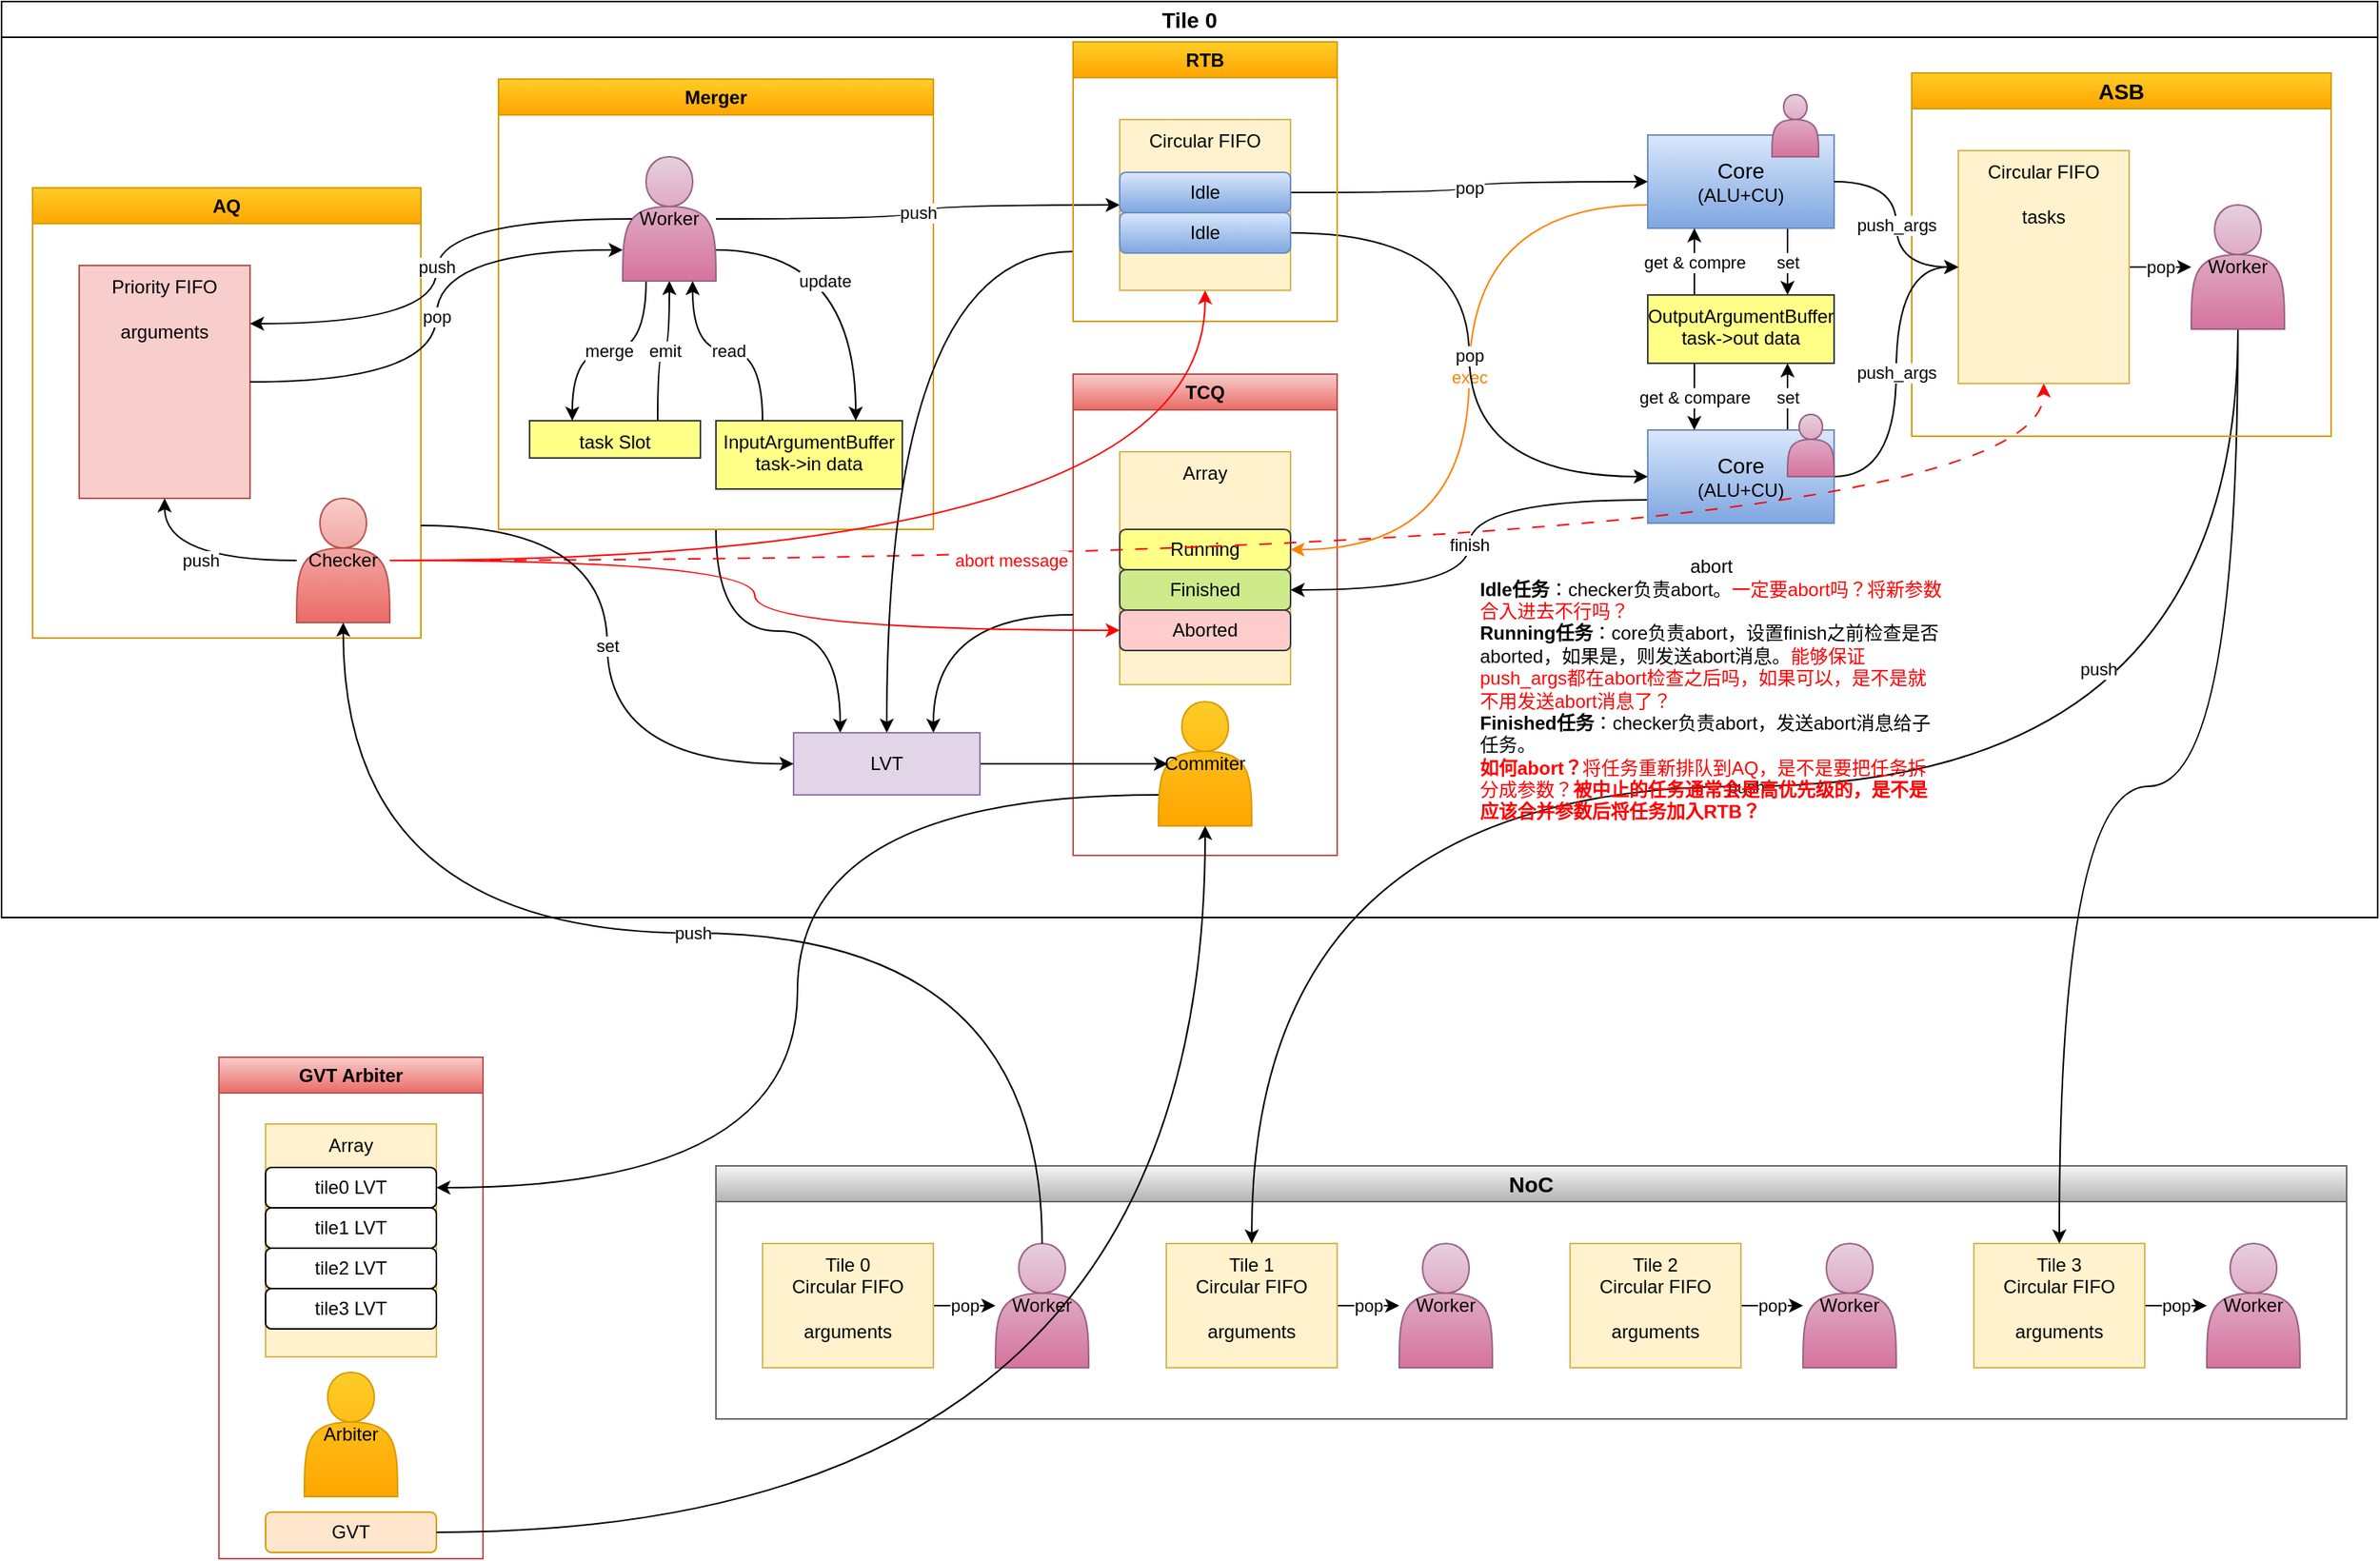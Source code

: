 <mxfile version="24.7.16">
  <diagram name="第 1 页" id="bIVpFGI0XpWCurFE0BPE">
    <mxGraphModel dx="2607" dy="1342" grid="1" gridSize="10" guides="1" tooltips="1" connect="1" arrows="1" fold="1" page="1" pageScale="1" pageWidth="1169" pageHeight="827" math="0" shadow="0">
      <root>
        <mxCell id="0" />
        <mxCell id="1" parent="0" />
        <mxCell id="OI3NP-LYjU-ru6JEcSei-84" value="NoC" style="swimlane;whiteSpace=wrap;html=1;fillColor=#f5f5f5;gradientColor=#b3b3b3;strokeColor=#666666;fontSize=14;" vertex="1" parent="1">
          <mxGeometry x="500" y="790" width="1050" height="163" as="geometry" />
        </mxCell>
        <mxCell id="OI3NP-LYjU-ru6JEcSei-85" value="pop" style="edgeStyle=orthogonalEdgeStyle;rounded=0;orthogonalLoop=1;jettySize=auto;html=1;" edge="1" parent="OI3NP-LYjU-ru6JEcSei-84" source="OI3NP-LYjU-ru6JEcSei-86" target="OI3NP-LYjU-ru6JEcSei-87">
          <mxGeometry relative="1" as="geometry" />
        </mxCell>
        <mxCell id="OI3NP-LYjU-ru6JEcSei-86" value="&lt;div&gt;Tile 0&lt;/div&gt;Circular FIFO&lt;div&gt;&lt;br&gt;&lt;/div&gt;&lt;div&gt;arguments&lt;/div&gt;" style="rounded=0;whiteSpace=wrap;html=1;verticalAlign=top;fillColor=#fff2cc;strokeColor=#d6b656;" vertex="1" parent="OI3NP-LYjU-ru6JEcSei-84">
          <mxGeometry x="30" y="50" width="110" height="80" as="geometry" />
        </mxCell>
        <mxCell id="OI3NP-LYjU-ru6JEcSei-87" value="Worker" style="shape=actor;whiteSpace=wrap;html=1;fillColor=#e6d0de;gradientColor=#d5739d;strokeColor=#996185;" vertex="1" parent="OI3NP-LYjU-ru6JEcSei-84">
          <mxGeometry x="180" y="50" width="60" height="80" as="geometry" />
        </mxCell>
        <mxCell id="OI3NP-LYjU-ru6JEcSei-88" value="pop" style="edgeStyle=orthogonalEdgeStyle;rounded=0;orthogonalLoop=1;jettySize=auto;html=1;" edge="1" parent="OI3NP-LYjU-ru6JEcSei-84" source="OI3NP-LYjU-ru6JEcSei-89" target="OI3NP-LYjU-ru6JEcSei-90">
          <mxGeometry relative="1" as="geometry" />
        </mxCell>
        <mxCell id="OI3NP-LYjU-ru6JEcSei-89" value="&lt;div&gt;Tile 2&lt;/div&gt;Circular FIFO&lt;div&gt;&lt;br&gt;&lt;/div&gt;&lt;div&gt;arguments&lt;/div&gt;" style="rounded=0;whiteSpace=wrap;html=1;verticalAlign=top;fillColor=#fff2cc;strokeColor=#d6b656;" vertex="1" parent="OI3NP-LYjU-ru6JEcSei-84">
          <mxGeometry x="550" y="50" width="110" height="80" as="geometry" />
        </mxCell>
        <mxCell id="OI3NP-LYjU-ru6JEcSei-90" value="Worker" style="shape=actor;whiteSpace=wrap;html=1;fillColor=#e6d0de;gradientColor=#d5739d;strokeColor=#996185;" vertex="1" parent="OI3NP-LYjU-ru6JEcSei-84">
          <mxGeometry x="700" y="50" width="60" height="80" as="geometry" />
        </mxCell>
        <mxCell id="OI3NP-LYjU-ru6JEcSei-91" value="pop" style="edgeStyle=orthogonalEdgeStyle;rounded=0;orthogonalLoop=1;jettySize=auto;html=1;" edge="1" parent="OI3NP-LYjU-ru6JEcSei-84" source="OI3NP-LYjU-ru6JEcSei-92" target="OI3NP-LYjU-ru6JEcSei-93">
          <mxGeometry relative="1" as="geometry" />
        </mxCell>
        <mxCell id="OI3NP-LYjU-ru6JEcSei-92" value="&lt;div&gt;Tile 1&lt;/div&gt;Circular FIFO&lt;div&gt;&lt;br&gt;&lt;/div&gt;&lt;div&gt;arguments&lt;/div&gt;" style="rounded=0;whiteSpace=wrap;html=1;verticalAlign=top;fillColor=#fff2cc;strokeColor=#d6b656;" vertex="1" parent="OI3NP-LYjU-ru6JEcSei-84">
          <mxGeometry x="290" y="50" width="110" height="80" as="geometry" />
        </mxCell>
        <mxCell id="OI3NP-LYjU-ru6JEcSei-93" value="Worker" style="shape=actor;whiteSpace=wrap;html=1;fillColor=#e6d0de;gradientColor=#d5739d;strokeColor=#996185;" vertex="1" parent="OI3NP-LYjU-ru6JEcSei-84">
          <mxGeometry x="440" y="50" width="60" height="80" as="geometry" />
        </mxCell>
        <mxCell id="OI3NP-LYjU-ru6JEcSei-94" value="pop" style="edgeStyle=orthogonalEdgeStyle;rounded=0;orthogonalLoop=1;jettySize=auto;html=1;" edge="1" parent="OI3NP-LYjU-ru6JEcSei-84" source="OI3NP-LYjU-ru6JEcSei-95" target="OI3NP-LYjU-ru6JEcSei-96">
          <mxGeometry relative="1" as="geometry" />
        </mxCell>
        <mxCell id="OI3NP-LYjU-ru6JEcSei-95" value="&lt;div&gt;Tile 3&lt;/div&gt;Circular FIFO&lt;div&gt;&lt;br&gt;&lt;/div&gt;&lt;div&gt;arguments&lt;/div&gt;" style="rounded=0;whiteSpace=wrap;html=1;verticalAlign=top;fillColor=#fff2cc;strokeColor=#d6b656;" vertex="1" parent="OI3NP-LYjU-ru6JEcSei-84">
          <mxGeometry x="810" y="50" width="110" height="80" as="geometry" />
        </mxCell>
        <mxCell id="OI3NP-LYjU-ru6JEcSei-96" value="Worker" style="shape=actor;whiteSpace=wrap;html=1;fillColor=#e6d0de;gradientColor=#d5739d;strokeColor=#996185;" vertex="1" parent="OI3NP-LYjU-ru6JEcSei-84">
          <mxGeometry x="960" y="50" width="60" height="80" as="geometry" />
        </mxCell>
        <mxCell id="OI3NP-LYjU-ru6JEcSei-97" value="push" style="edgeStyle=orthogonalEdgeStyle;rounded=0;orthogonalLoop=1;jettySize=auto;html=1;exitDx=0;exitDy=0;exitX=0.5;exitY=1;curved=1;" edge="1" parent="1" source="OI3NP-LYjU-ru6JEcSei-110" target="OI3NP-LYjU-ru6JEcSei-92">
          <mxGeometry relative="1" as="geometry">
            <mxPoint x="1040" y="600" as="targetPoint" />
          </mxGeometry>
        </mxCell>
        <mxCell id="OI3NP-LYjU-ru6JEcSei-98" value="" style="edgeStyle=orthogonalEdgeStyle;rounded=0;orthogonalLoop=1;jettySize=auto;html=1;exitDx=0;exitDy=0;exitX=0.5;exitY=1;curved=1;" edge="1" parent="1" source="OI3NP-LYjU-ru6JEcSei-110" target="OI3NP-LYjU-ru6JEcSei-95">
          <mxGeometry relative="1" as="geometry">
            <mxPoint x="555" y="620" as="targetPoint" />
            <mxPoint x="920" y="345" as="sourcePoint" />
          </mxGeometry>
        </mxCell>
        <mxCell id="OI3NP-LYjU-ru6JEcSei-99" value="push" style="edgeLabel;html=1;align=center;verticalAlign=middle;resizable=0;points=[];" vertex="1" connectable="0" parent="OI3NP-LYjU-ru6JEcSei-98">
          <mxGeometry x="-0.45" y="-3" relative="1" as="geometry">
            <mxPoint x="-87" y="25" as="offset" />
          </mxGeometry>
        </mxCell>
        <mxCell id="OI3NP-LYjU-ru6JEcSei-100" value="Tile 0" style="swimlane;whiteSpace=wrap;html=1;fontSize=14;" vertex="1" parent="1">
          <mxGeometry x="40" y="40" width="1530" height="590" as="geometry" />
        </mxCell>
        <mxCell id="OI3NP-LYjU-ru6JEcSei-101" value="TCQ" style="swimlane;whiteSpace=wrap;html=1;fillColor=#f8cecc;gradientColor=#ea6b66;strokeColor=#b85450;" vertex="1" parent="OI3NP-LYjU-ru6JEcSei-100">
          <mxGeometry x="690" y="240" width="170" height="310" as="geometry" />
        </mxCell>
        <mxCell id="OI3NP-LYjU-ru6JEcSei-102" value="Array" style="rounded=0;whiteSpace=wrap;html=1;verticalAlign=top;fillColor=#fff2cc;strokeColor=#d6b656;" vertex="1" parent="OI3NP-LYjU-ru6JEcSei-101">
          <mxGeometry x="30" y="50" width="110" height="150" as="geometry" />
        </mxCell>
        <mxCell id="OI3NP-LYjU-ru6JEcSei-103" value="Running" style="rounded=1;whiteSpace=wrap;html=1;fillColor=#ffff88;strokeColor=#36393d;" vertex="1" parent="OI3NP-LYjU-ru6JEcSei-101">
          <mxGeometry x="30" y="100" width="110" height="26" as="geometry" />
        </mxCell>
        <mxCell id="OI3NP-LYjU-ru6JEcSei-104" value="Finished" style="rounded=1;whiteSpace=wrap;html=1;fillColor=#cdeb8b;strokeColor=#36393d;" vertex="1" parent="OI3NP-LYjU-ru6JEcSei-101">
          <mxGeometry x="30" y="126" width="110" height="26" as="geometry" />
        </mxCell>
        <mxCell id="OI3NP-LYjU-ru6JEcSei-105" value="Aborted" style="rounded=1;whiteSpace=wrap;html=1;fillColor=#ffcccc;strokeColor=#36393d;" vertex="1" parent="OI3NP-LYjU-ru6JEcSei-101">
          <mxGeometry x="30" y="152" width="110" height="26" as="geometry" />
        </mxCell>
        <mxCell id="OI3NP-LYjU-ru6JEcSei-106" value="Commiter" style="shape=actor;whiteSpace=wrap;html=1;fillColor=#ffcd28;strokeColor=#d79b00;gradientColor=#ffa500;" vertex="1" parent="OI3NP-LYjU-ru6JEcSei-101">
          <mxGeometry x="55" y="211" width="60" height="80" as="geometry" />
        </mxCell>
        <mxCell id="OI3NP-LYjU-ru6JEcSei-107" value="ASB" style="swimlane;whiteSpace=wrap;html=1;fillColor=#ffcd28;gradientColor=#ffa500;strokeColor=#d79b00;fontSize=14;swimlaneFillColor=none;" vertex="1" parent="OI3NP-LYjU-ru6JEcSei-100">
          <mxGeometry x="1230" y="46" width="270" height="234" as="geometry" />
        </mxCell>
        <mxCell id="OI3NP-LYjU-ru6JEcSei-108" value="pop" style="edgeStyle=orthogonalEdgeStyle;rounded=0;orthogonalLoop=1;jettySize=auto;html=1;" edge="1" parent="OI3NP-LYjU-ru6JEcSei-107" source="OI3NP-LYjU-ru6JEcSei-109" target="OI3NP-LYjU-ru6JEcSei-110">
          <mxGeometry relative="1" as="geometry" />
        </mxCell>
        <mxCell id="OI3NP-LYjU-ru6JEcSei-109" value="Circular FIFO&lt;div&gt;&lt;br&gt;&lt;/div&gt;&lt;div&gt;tasks&lt;/div&gt;" style="rounded=0;whiteSpace=wrap;html=1;verticalAlign=top;fillColor=#fff2cc;strokeColor=#d6b656;" vertex="1" parent="OI3NP-LYjU-ru6JEcSei-107">
          <mxGeometry x="30" y="50" width="110" height="150" as="geometry" />
        </mxCell>
        <mxCell id="OI3NP-LYjU-ru6JEcSei-110" value="Worker" style="shape=actor;whiteSpace=wrap;html=1;fillColor=#e6d0de;gradientColor=#d5739d;strokeColor=#996185;" vertex="1" parent="OI3NP-LYjU-ru6JEcSei-107">
          <mxGeometry x="180" y="85" width="60" height="80" as="geometry" />
        </mxCell>
        <mxCell id="OI3NP-LYjU-ru6JEcSei-111" value="set" style="edgeStyle=orthogonalEdgeStyle;rounded=0;orthogonalLoop=1;jettySize=auto;html=1;exitX=0.75;exitY=1;exitDx=0;exitDy=0;entryX=0.75;entryY=0;entryDx=0;entryDy=0;" edge="1" parent="OI3NP-LYjU-ru6JEcSei-100" source="OI3NP-LYjU-ru6JEcSei-113" target="OI3NP-LYjU-ru6JEcSei-139">
          <mxGeometry relative="1" as="geometry" />
        </mxCell>
        <mxCell id="OI3NP-LYjU-ru6JEcSei-112" value="exec" style="edgeStyle=orthogonalEdgeStyle;rounded=0;orthogonalLoop=1;jettySize=auto;html=1;exitX=0;exitY=0.75;exitDx=0;exitDy=0;entryX=1;entryY=0.5;entryDx=0;entryDy=0;curved=1;strokeColor=#FF8000;fontColor=#FF8000;" edge="1" parent="OI3NP-LYjU-ru6JEcSei-100" source="OI3NP-LYjU-ru6JEcSei-113" target="OI3NP-LYjU-ru6JEcSei-103">
          <mxGeometry relative="1" as="geometry" />
        </mxCell>
        <mxCell id="OI3NP-LYjU-ru6JEcSei-113" value="&lt;font style=&quot;font-size: 14px;&quot;&gt;Core&lt;/font&gt;&lt;div&gt;(ALU+CU)&lt;/div&gt;" style="rounded=0;whiteSpace=wrap;html=1;fillColor=#dae8fc;gradientColor=#7ea6e0;strokeColor=#6c8ebf;" vertex="1" parent="OI3NP-LYjU-ru6JEcSei-100">
          <mxGeometry x="1060" y="86" width="120" height="60" as="geometry" />
        </mxCell>
        <mxCell id="OI3NP-LYjU-ru6JEcSei-114" value="push_args" style="edgeStyle=orthogonalEdgeStyle;rounded=0;orthogonalLoop=1;jettySize=auto;html=1;curved=1;" edge="1" parent="OI3NP-LYjU-ru6JEcSei-100" source="OI3NP-LYjU-ru6JEcSei-113" target="OI3NP-LYjU-ru6JEcSei-109">
          <mxGeometry relative="1" as="geometry" />
        </mxCell>
        <mxCell id="OI3NP-LYjU-ru6JEcSei-115" value="set" style="edgeStyle=orthogonalEdgeStyle;rounded=0;orthogonalLoop=1;jettySize=auto;html=1;exitX=0.75;exitY=0;exitDx=0;exitDy=0;entryX=0.75;entryY=1;entryDx=0;entryDy=0;" edge="1" parent="OI3NP-LYjU-ru6JEcSei-100" source="OI3NP-LYjU-ru6JEcSei-118" target="OI3NP-LYjU-ru6JEcSei-139">
          <mxGeometry relative="1" as="geometry" />
        </mxCell>
        <mxCell id="OI3NP-LYjU-ru6JEcSei-116" value="finish" style="edgeStyle=orthogonalEdgeStyle;rounded=0;orthogonalLoop=1;jettySize=auto;html=1;exitX=0;exitY=0.75;exitDx=0;exitDy=0;entryX=1;entryY=0.5;entryDx=0;entryDy=0;curved=1;" edge="1" parent="OI3NP-LYjU-ru6JEcSei-100" source="OI3NP-LYjU-ru6JEcSei-118" target="OI3NP-LYjU-ru6JEcSei-104">
          <mxGeometry relative="1" as="geometry" />
        </mxCell>
        <mxCell id="OI3NP-LYjU-ru6JEcSei-117" style="edgeStyle=orthogonalEdgeStyle;rounded=0;orthogonalLoop=1;jettySize=auto;html=1;exitX=0;exitY=0.5;exitDx=0;exitDy=0;entryX=0.75;entryY=0;entryDx=0;entryDy=0;strokeColor=#000000;elbow=vertical;curved=1;" edge="1" parent="OI3NP-LYjU-ru6JEcSei-100" source="OI3NP-LYjU-ru6JEcSei-101" target="OI3NP-LYjU-ru6JEcSei-152">
          <mxGeometry relative="1" as="geometry" />
        </mxCell>
        <mxCell id="OI3NP-LYjU-ru6JEcSei-118" value="&lt;font style=&quot;font-size: 14px;&quot;&gt;Core&lt;/font&gt;&lt;div&gt;(ALU+CU)&lt;/div&gt;" style="rounded=0;whiteSpace=wrap;html=1;fillColor=#dae8fc;gradientColor=#7ea6e0;strokeColor=#6c8ebf;" vertex="1" parent="OI3NP-LYjU-ru6JEcSei-100">
          <mxGeometry x="1060" y="276" width="120" height="60" as="geometry" />
        </mxCell>
        <mxCell id="OI3NP-LYjU-ru6JEcSei-119" value="push_args" style="edgeStyle=orthogonalEdgeStyle;rounded=0;orthogonalLoop=1;jettySize=auto;html=1;entryX=0;entryY=0.5;entryDx=0;entryDy=0;curved=1;" edge="1" parent="OI3NP-LYjU-ru6JEcSei-100" source="OI3NP-LYjU-ru6JEcSei-118" target="OI3NP-LYjU-ru6JEcSei-109">
          <mxGeometry relative="1" as="geometry" />
        </mxCell>
        <mxCell id="OI3NP-LYjU-ru6JEcSei-120" value="AQ" style="swimlane;whiteSpace=wrap;html=1;fillColor=#ffcd28;gradientColor=#ffa500;strokeColor=#d79b00;" vertex="1" parent="OI3NP-LYjU-ru6JEcSei-100">
          <mxGeometry x="20" y="120" width="250" height="290" as="geometry" />
        </mxCell>
        <mxCell id="OI3NP-LYjU-ru6JEcSei-121" value="Priority FIFO&lt;div&gt;&lt;br&gt;&lt;/div&gt;&lt;div&gt;arguments&lt;/div&gt;" style="rounded=0;whiteSpace=wrap;html=1;verticalAlign=top;fillColor=#f8cecc;strokeColor=#b85450;" vertex="1" parent="OI3NP-LYjU-ru6JEcSei-120">
          <mxGeometry x="30" y="50" width="110" height="150" as="geometry" />
        </mxCell>
        <mxCell id="OI3NP-LYjU-ru6JEcSei-122" value="Checker" style="shape=actor;whiteSpace=wrap;html=1;fillColor=#f8cecc;strokeColor=#b85450;gradientColor=#ea6b66;" vertex="1" parent="OI3NP-LYjU-ru6JEcSei-120">
          <mxGeometry x="170" y="200" width="60" height="80" as="geometry" />
        </mxCell>
        <mxCell id="OI3NP-LYjU-ru6JEcSei-123" value="push" style="edgeStyle=orthogonalEdgeStyle;rounded=0;orthogonalLoop=1;jettySize=auto;html=1;entryX=0.5;entryY=1;entryDx=0;entryDy=0;curved=1;" edge="1" parent="OI3NP-LYjU-ru6JEcSei-120" source="OI3NP-LYjU-ru6JEcSei-122" target="OI3NP-LYjU-ru6JEcSei-121">
          <mxGeometry relative="1" as="geometry" />
        </mxCell>
        <mxCell id="OI3NP-LYjU-ru6JEcSei-124" style="edgeStyle=orthogonalEdgeStyle;rounded=0;orthogonalLoop=1;jettySize=auto;html=1;strokeColor=#000000;elbow=vertical;entryX=0.25;entryY=0;entryDx=0;entryDy=0;curved=1;" edge="1" parent="OI3NP-LYjU-ru6JEcSei-100" source="OI3NP-LYjU-ru6JEcSei-125" target="OI3NP-LYjU-ru6JEcSei-152">
          <mxGeometry relative="1" as="geometry" />
        </mxCell>
        <mxCell id="OI3NP-LYjU-ru6JEcSei-125" value="Merger" style="swimlane;whiteSpace=wrap;html=1;fillColor=#ffcd28;gradientColor=#ffa500;strokeColor=#d79b00;" vertex="1" parent="OI3NP-LYjU-ru6JEcSei-100">
          <mxGeometry x="320" y="50" width="280" height="290" as="geometry" />
        </mxCell>
        <mxCell id="OI3NP-LYjU-ru6JEcSei-126" value="emit" style="edgeStyle=orthogonalEdgeStyle;rounded=0;orthogonalLoop=1;jettySize=auto;html=1;exitX=0.75;exitY=0;exitDx=0;exitDy=0;entryX=0.5;entryY=1;entryDx=0;entryDy=0;curved=1;" edge="1" parent="OI3NP-LYjU-ru6JEcSei-125" source="OI3NP-LYjU-ru6JEcSei-127" target="OI3NP-LYjU-ru6JEcSei-129">
          <mxGeometry relative="1" as="geometry">
            <mxPoint x="100" y="126" as="targetPoint" />
          </mxGeometry>
        </mxCell>
        <mxCell id="OI3NP-LYjU-ru6JEcSei-127" value="task Slot" style="rounded=0;whiteSpace=wrap;html=1;verticalAlign=top;fillColor=#ffff88;strokeColor=#36393d;" vertex="1" parent="OI3NP-LYjU-ru6JEcSei-125">
          <mxGeometry x="20" y="220" width="110" height="24" as="geometry" />
        </mxCell>
        <mxCell id="OI3NP-LYjU-ru6JEcSei-128" value="merge" style="edgeStyle=orthogonalEdgeStyle;rounded=0;orthogonalLoop=1;jettySize=auto;html=1;entryX=0.25;entryY=0;entryDx=0;entryDy=0;exitX=0.25;exitY=1;exitDx=0;exitDy=0;curved=1;" edge="1" parent="OI3NP-LYjU-ru6JEcSei-125" source="OI3NP-LYjU-ru6JEcSei-129" target="OI3NP-LYjU-ru6JEcSei-127">
          <mxGeometry relative="1" as="geometry" />
        </mxCell>
        <mxCell id="OI3NP-LYjU-ru6JEcSei-129" value="Worker" style="shape=actor;whiteSpace=wrap;html=1;fillColor=#e6d0de;gradientColor=#d5739d;strokeColor=#996185;" vertex="1" parent="OI3NP-LYjU-ru6JEcSei-125">
          <mxGeometry x="80" y="50" width="60" height="80" as="geometry" />
        </mxCell>
        <mxCell id="OI3NP-LYjU-ru6JEcSei-130" value="InputArgumentBuffer&lt;div&gt;task-&amp;gt;in data&lt;/div&gt;" style="rounded=0;whiteSpace=wrap;html=1;verticalAlign=top;fillColor=#ffff88;strokeColor=#36393d;" vertex="1" parent="OI3NP-LYjU-ru6JEcSei-125">
          <mxGeometry x="140" y="220" width="120" height="44" as="geometry" />
        </mxCell>
        <mxCell id="OI3NP-LYjU-ru6JEcSei-131" value="read" style="edgeStyle=orthogonalEdgeStyle;rounded=0;orthogonalLoop=1;jettySize=auto;html=1;exitX=0.25;exitY=0;exitDx=0;exitDy=0;entryX=0.75;entryY=1;entryDx=0;entryDy=0;curved=1;" edge="1" parent="OI3NP-LYjU-ru6JEcSei-125" source="OI3NP-LYjU-ru6JEcSei-130" target="OI3NP-LYjU-ru6JEcSei-129">
          <mxGeometry relative="1" as="geometry" />
        </mxCell>
        <mxCell id="OI3NP-LYjU-ru6JEcSei-132" value="update" style="edgeStyle=orthogonalEdgeStyle;rounded=0;orthogonalLoop=1;jettySize=auto;html=1;exitX=1;exitY=0.75;exitDx=0;exitDy=0;entryX=0.75;entryY=0;entryDx=0;entryDy=0;curved=1;" edge="1" parent="OI3NP-LYjU-ru6JEcSei-125" source="OI3NP-LYjU-ru6JEcSei-129" target="OI3NP-LYjU-ru6JEcSei-130">
          <mxGeometry x="-0.3" y="-20" relative="1" as="geometry">
            <mxPoint as="offset" />
          </mxGeometry>
        </mxCell>
        <mxCell id="OI3NP-LYjU-ru6JEcSei-133" value="pop" style="edgeStyle=orthogonalEdgeStyle;rounded=0;orthogonalLoop=1;jettySize=auto;html=1;entryX=0;entryY=0.5;entryDx=0;entryDy=0;curved=1;" edge="1" parent="OI3NP-LYjU-ru6JEcSei-100" source="OI3NP-LYjU-ru6JEcSei-148" target="OI3NP-LYjU-ru6JEcSei-118">
          <mxGeometry relative="1" as="geometry" />
        </mxCell>
        <mxCell id="OI3NP-LYjU-ru6JEcSei-134" value="pop" style="edgeStyle=orthogonalEdgeStyle;rounded=0;orthogonalLoop=1;jettySize=auto;html=1;entryX=0;entryY=0.75;entryDx=0;entryDy=0;curved=1;" edge="1" parent="OI3NP-LYjU-ru6JEcSei-100" source="OI3NP-LYjU-ru6JEcSei-121" target="OI3NP-LYjU-ru6JEcSei-129">
          <mxGeometry relative="1" as="geometry" />
        </mxCell>
        <mxCell id="OI3NP-LYjU-ru6JEcSei-135" value="push" style="edgeStyle=orthogonalEdgeStyle;rounded=0;orthogonalLoop=1;jettySize=auto;html=1;curved=1;" edge="1" parent="OI3NP-LYjU-ru6JEcSei-100" source="OI3NP-LYjU-ru6JEcSei-129" target="OI3NP-LYjU-ru6JEcSei-146">
          <mxGeometry relative="1" as="geometry" />
        </mxCell>
        <mxCell id="OI3NP-LYjU-ru6JEcSei-136" value="push" style="edgeStyle=orthogonalEdgeStyle;rounded=0;orthogonalLoop=1;jettySize=auto;html=1;exitX=0.1;exitY=0.5;exitDx=0;exitDy=0;exitPerimeter=0;entryX=1;entryY=0.25;entryDx=0;entryDy=0;curved=1;" edge="1" parent="OI3NP-LYjU-ru6JEcSei-100" source="OI3NP-LYjU-ru6JEcSei-129" target="OI3NP-LYjU-ru6JEcSei-121">
          <mxGeometry relative="1" as="geometry" />
        </mxCell>
        <mxCell id="OI3NP-LYjU-ru6JEcSei-137" value="get &amp;amp; compre" style="edgeStyle=orthogonalEdgeStyle;rounded=0;orthogonalLoop=1;jettySize=auto;html=1;exitX=0.25;exitY=0;exitDx=0;exitDy=0;entryX=0.25;entryY=1;entryDx=0;entryDy=0;" edge="1" parent="OI3NP-LYjU-ru6JEcSei-100" source="OI3NP-LYjU-ru6JEcSei-139" target="OI3NP-LYjU-ru6JEcSei-113">
          <mxGeometry relative="1" as="geometry" />
        </mxCell>
        <mxCell id="OI3NP-LYjU-ru6JEcSei-138" value="get &amp;amp; compare" style="edgeStyle=orthogonalEdgeStyle;rounded=0;orthogonalLoop=1;jettySize=auto;html=1;exitX=0.25;exitY=1;exitDx=0;exitDy=0;entryX=0.25;entryY=0;entryDx=0;entryDy=0;" edge="1" parent="OI3NP-LYjU-ru6JEcSei-100" source="OI3NP-LYjU-ru6JEcSei-139" target="OI3NP-LYjU-ru6JEcSei-118">
          <mxGeometry relative="1" as="geometry" />
        </mxCell>
        <mxCell id="OI3NP-LYjU-ru6JEcSei-139" value="OutputArgumentBuffer&lt;div&gt;task-&amp;gt;out data&lt;/div&gt;" style="rounded=0;whiteSpace=wrap;html=1;verticalAlign=top;fillColor=#ffff88;strokeColor=#36393d;" vertex="1" parent="OI3NP-LYjU-ru6JEcSei-100">
          <mxGeometry x="1060" y="189" width="120" height="44" as="geometry" />
        </mxCell>
        <mxCell id="OI3NP-LYjU-ru6JEcSei-140" value="" style="shape=actor;whiteSpace=wrap;html=1;fillColor=#e6d0de;gradientColor=#d5739d;strokeColor=#996185;" vertex="1" parent="OI3NP-LYjU-ru6JEcSei-100">
          <mxGeometry x="1150" y="266" width="30" height="40" as="geometry" />
        </mxCell>
        <mxCell id="OI3NP-LYjU-ru6JEcSei-141" style="edgeStyle=orthogonalEdgeStyle;rounded=0;orthogonalLoop=1;jettySize=auto;html=1;entryX=0;entryY=0.5;entryDx=0;entryDy=0;curved=1;strokeColor=#FF0000;" edge="1" parent="OI3NP-LYjU-ru6JEcSei-100" source="OI3NP-LYjU-ru6JEcSei-122" target="OI3NP-LYjU-ru6JEcSei-105">
          <mxGeometry relative="1" as="geometry" />
        </mxCell>
        <mxCell id="OI3NP-LYjU-ru6JEcSei-142" value="pop" style="edgeStyle=orthogonalEdgeStyle;rounded=0;orthogonalLoop=1;jettySize=auto;html=1;curved=1;" edge="1" parent="OI3NP-LYjU-ru6JEcSei-100" source="OI3NP-LYjU-ru6JEcSei-147" target="OI3NP-LYjU-ru6JEcSei-113">
          <mxGeometry relative="1" as="geometry" />
        </mxCell>
        <mxCell id="OI3NP-LYjU-ru6JEcSei-143" value="abort message" style="edgeStyle=orthogonalEdgeStyle;rounded=0;orthogonalLoop=1;jettySize=auto;html=1;curved=1;strokeColor=#FF0000;fontColor=#FF0000;dashed=1;dashPattern=8 8;" edge="1" parent="OI3NP-LYjU-ru6JEcSei-100" source="OI3NP-LYjU-ru6JEcSei-122" target="OI3NP-LYjU-ru6JEcSei-109">
          <mxGeometry x="-0.322" relative="1" as="geometry">
            <mxPoint x="1090" y="440.0" as="targetPoint" />
            <mxPoint as="offset" />
          </mxGeometry>
        </mxCell>
        <mxCell id="OI3NP-LYjU-ru6JEcSei-144" style="edgeStyle=orthogonalEdgeStyle;rounded=0;orthogonalLoop=1;jettySize=auto;html=1;exitX=0;exitY=0.75;exitDx=0;exitDy=0;entryX=0.5;entryY=0;entryDx=0;entryDy=0;strokeColor=#000000;elbow=vertical;curved=1;" edge="1" parent="OI3NP-LYjU-ru6JEcSei-100" source="OI3NP-LYjU-ru6JEcSei-145" target="OI3NP-LYjU-ru6JEcSei-152">
          <mxGeometry relative="1" as="geometry" />
        </mxCell>
        <mxCell id="OI3NP-LYjU-ru6JEcSei-145" value="RTB" style="swimlane;whiteSpace=wrap;html=1;fillColor=#ffcd28;gradientColor=#ffa500;strokeColor=#d79b00;" vertex="1" parent="OI3NP-LYjU-ru6JEcSei-100">
          <mxGeometry x="690" y="26" width="170" height="180" as="geometry" />
        </mxCell>
        <mxCell id="OI3NP-LYjU-ru6JEcSei-146" value="Circular FIFO&lt;div&gt;&lt;br&gt;&lt;/div&gt;&lt;div&gt;tasks&lt;/div&gt;" style="rounded=0;whiteSpace=wrap;html=1;verticalAlign=top;fillColor=#fff2cc;strokeColor=#d6b656;" vertex="1" parent="OI3NP-LYjU-ru6JEcSei-145">
          <mxGeometry x="30" y="50" width="110" height="110" as="geometry" />
        </mxCell>
        <mxCell id="OI3NP-LYjU-ru6JEcSei-147" value="Idle" style="rounded=1;whiteSpace=wrap;html=1;fillColor=#dae8fc;gradientColor=#7ea6e0;strokeColor=#6c8ebf;" vertex="1" parent="OI3NP-LYjU-ru6JEcSei-145">
          <mxGeometry x="30" y="84" width="110" height="26" as="geometry" />
        </mxCell>
        <mxCell id="OI3NP-LYjU-ru6JEcSei-148" value="Idle" style="rounded=1;whiteSpace=wrap;html=1;fillColor=#dae8fc;gradientColor=#7ea6e0;strokeColor=#6c8ebf;" vertex="1" parent="OI3NP-LYjU-ru6JEcSei-145">
          <mxGeometry x="30" y="110" width="110" height="26" as="geometry" />
        </mxCell>
        <mxCell id="OI3NP-LYjU-ru6JEcSei-149" value="" style="edgeStyle=orthogonalEdgeStyle;rounded=0;orthogonalLoop=1;jettySize=auto;html=1;curved=1;strokeColor=#FF0000;fontColor=#FF0000;" edge="1" parent="OI3NP-LYjU-ru6JEcSei-100" source="OI3NP-LYjU-ru6JEcSei-122" target="OI3NP-LYjU-ru6JEcSei-146">
          <mxGeometry x="0.144" y="40" relative="1" as="geometry">
            <mxPoint x="1325" y="256" as="targetPoint" />
            <mxPoint x="260" y="370" as="sourcePoint" />
            <mxPoint as="offset" />
          </mxGeometry>
        </mxCell>
        <mxCell id="OI3NP-LYjU-ru6JEcSei-150" value="&lt;div style=&quot;text-align: center;&quot;&gt;abort&lt;/div&gt;&lt;div&gt;&lt;b&gt;Idle任务&lt;/b&gt;：checker负责abort。&lt;font color=&quot;#ff0000&quot;&gt;一定要abort吗？将新参数合入进去不行吗？&lt;/font&gt;&lt;/div&gt;&lt;b&gt;Running任务&lt;/b&gt;：core负责abort，设置finish之前检查是否aborted，如果是，则发送abort消息。&lt;font color=&quot;#ff0000&quot;&gt;能够保证push_args都在abort检查之后吗，如果可以，是不是就不用发送abort消息了？&lt;/font&gt;&lt;div&gt;&lt;b&gt;Finished任务&lt;/b&gt;：checker负责abort，发送abort消息给子任务。&lt;/div&gt;&lt;div&gt;&lt;font color=&quot;#ff0000&quot;&gt;&lt;b&gt;如何abort？&lt;/b&gt;将任务重新排队到AQ，是不是要把任务拆分成参数？&lt;b&gt;被&lt;/b&gt;&lt;/font&gt;&lt;b&gt;&lt;span style=&quot;color: rgb(255, 0, 0); background-color: initial;&quot;&gt;中止的任务通常会是高优先级的，&lt;/span&gt;&lt;span style=&quot;color: rgb(255, 0, 0); background-color: initial;&quot;&gt;是不是应该合并参数后将任务加入RTB？&lt;/span&gt;&lt;/b&gt;&lt;/div&gt;" style="text;html=1;align=left;verticalAlign=middle;whiteSpace=wrap;rounded=0;" vertex="1" parent="OI3NP-LYjU-ru6JEcSei-100">
          <mxGeometry x="950" y="360" width="300" height="166" as="geometry" />
        </mxCell>
        <mxCell id="OI3NP-LYjU-ru6JEcSei-151" style="edgeStyle=orthogonalEdgeStyle;rounded=0;orthogonalLoop=1;jettySize=auto;html=1;exitX=1;exitY=0.5;exitDx=0;exitDy=0;entryX=0.1;entryY=0.5;entryDx=0;entryDy=0;entryPerimeter=0;strokeColor=#000000;elbow=vertical;" edge="1" parent="OI3NP-LYjU-ru6JEcSei-100" source="OI3NP-LYjU-ru6JEcSei-152" target="OI3NP-LYjU-ru6JEcSei-106">
          <mxGeometry relative="1" as="geometry" />
        </mxCell>
        <mxCell id="OI3NP-LYjU-ru6JEcSei-152" value="LVT" style="rounded=0;whiteSpace=wrap;html=1;fillColor=#e1d5e7;strokeColor=#9673a6;" vertex="1" parent="OI3NP-LYjU-ru6JEcSei-100">
          <mxGeometry x="510" y="471" width="120" height="40" as="geometry" />
        </mxCell>
        <mxCell id="OI3NP-LYjU-ru6JEcSei-153" value="set" style="edgeStyle=orthogonalEdgeStyle;rounded=0;orthogonalLoop=1;jettySize=auto;html=1;entryX=0;entryY=0.5;entryDx=0;entryDy=0;strokeColor=#000000;elbow=vertical;exitX=1;exitY=0.75;exitDx=0;exitDy=0;curved=1;" edge="1" parent="OI3NP-LYjU-ru6JEcSei-100" source="OI3NP-LYjU-ru6JEcSei-120" target="OI3NP-LYjU-ru6JEcSei-152">
          <mxGeometry relative="1" as="geometry" />
        </mxCell>
        <mxCell id="OI3NP-LYjU-ru6JEcSei-154" value="push" style="edgeStyle=orthogonalEdgeStyle;rounded=0;orthogonalLoop=1;jettySize=auto;html=1;exitX=0.5;exitY=0;exitDx=0;exitDy=0;curved=1;" edge="1" parent="1" source="OI3NP-LYjU-ru6JEcSei-87" target="OI3NP-LYjU-ru6JEcSei-122">
          <mxGeometry relative="1" as="geometry">
            <mxPoint x="130" y="260" as="targetPoint" />
          </mxGeometry>
        </mxCell>
        <mxCell id="OI3NP-LYjU-ru6JEcSei-155" value="" style="shape=actor;whiteSpace=wrap;html=1;fillColor=#e6d0de;gradientColor=#d5739d;strokeColor=#996185;" vertex="1" parent="1">
          <mxGeometry x="1180" y="100" width="30" height="40" as="geometry" />
        </mxCell>
        <mxCell id="OI3NP-LYjU-ru6JEcSei-156" value="GVT Arbiter" style="swimlane;whiteSpace=wrap;html=1;fillColor=#f8cecc;gradientColor=#ea6b66;strokeColor=#b85450;" vertex="1" parent="1">
          <mxGeometry x="180" y="720" width="170" height="323" as="geometry" />
        </mxCell>
        <mxCell id="OI3NP-LYjU-ru6JEcSei-157" value="Array" style="rounded=0;whiteSpace=wrap;html=1;verticalAlign=top;fillColor=#fff2cc;strokeColor=#d6b656;" vertex="1" parent="OI3NP-LYjU-ru6JEcSei-156">
          <mxGeometry x="30" y="43" width="110" height="150" as="geometry" />
        </mxCell>
        <mxCell id="OI3NP-LYjU-ru6JEcSei-158" value="tile0 LVT" style="rounded=1;whiteSpace=wrap;html=1;" vertex="1" parent="OI3NP-LYjU-ru6JEcSei-156">
          <mxGeometry x="30" y="71" width="110" height="26" as="geometry" />
        </mxCell>
        <mxCell id="OI3NP-LYjU-ru6JEcSei-159" value="tile1 LVT" style="rounded=1;whiteSpace=wrap;html=1;" vertex="1" parent="OI3NP-LYjU-ru6JEcSei-156">
          <mxGeometry x="30" y="97" width="110" height="26" as="geometry" />
        </mxCell>
        <mxCell id="OI3NP-LYjU-ru6JEcSei-160" value="tile2 LVT" style="rounded=1;whiteSpace=wrap;html=1;" vertex="1" parent="OI3NP-LYjU-ru6JEcSei-156">
          <mxGeometry x="30" y="123" width="110" height="26" as="geometry" />
        </mxCell>
        <mxCell id="OI3NP-LYjU-ru6JEcSei-161" value="tile3 LVT" style="rounded=1;whiteSpace=wrap;html=1;" vertex="1" parent="OI3NP-LYjU-ru6JEcSei-156">
          <mxGeometry x="30" y="149" width="110" height="26" as="geometry" />
        </mxCell>
        <mxCell id="OI3NP-LYjU-ru6JEcSei-162" value="GVT" style="rounded=1;whiteSpace=wrap;html=1;fillColor=#ffe6cc;strokeColor=#d79b00;" vertex="1" parent="OI3NP-LYjU-ru6JEcSei-156">
          <mxGeometry x="30" y="293" width="110" height="26" as="geometry" />
        </mxCell>
        <mxCell id="OI3NP-LYjU-ru6JEcSei-163" value="Arbiter" style="shape=actor;whiteSpace=wrap;html=1;fillColor=#ffcd28;strokeColor=#d79b00;gradientColor=#ffa500;" vertex="1" parent="OI3NP-LYjU-ru6JEcSei-156">
          <mxGeometry x="55" y="203" width="60" height="80" as="geometry" />
        </mxCell>
        <mxCell id="OI3NP-LYjU-ru6JEcSei-164" style="edgeStyle=orthogonalEdgeStyle;rounded=0;orthogonalLoop=1;jettySize=auto;html=1;entryX=1;entryY=0.5;entryDx=0;entryDy=0;strokeColor=#000000;elbow=vertical;curved=1;exitX=0;exitY=0.75;exitDx=0;exitDy=0;" edge="1" parent="1" source="OI3NP-LYjU-ru6JEcSei-106" target="OI3NP-LYjU-ru6JEcSei-158">
          <mxGeometry relative="1" as="geometry" />
        </mxCell>
        <mxCell id="OI3NP-LYjU-ru6JEcSei-165" style="edgeStyle=orthogonalEdgeStyle;rounded=0;orthogonalLoop=1;jettySize=auto;html=1;entryX=0.5;entryY=1;entryDx=0;entryDy=0;strokeColor=#000000;elbow=vertical;curved=1;" edge="1" parent="1" source="OI3NP-LYjU-ru6JEcSei-162" target="OI3NP-LYjU-ru6JEcSei-106">
          <mxGeometry relative="1" as="geometry" />
        </mxCell>
      </root>
    </mxGraphModel>
  </diagram>
</mxfile>
